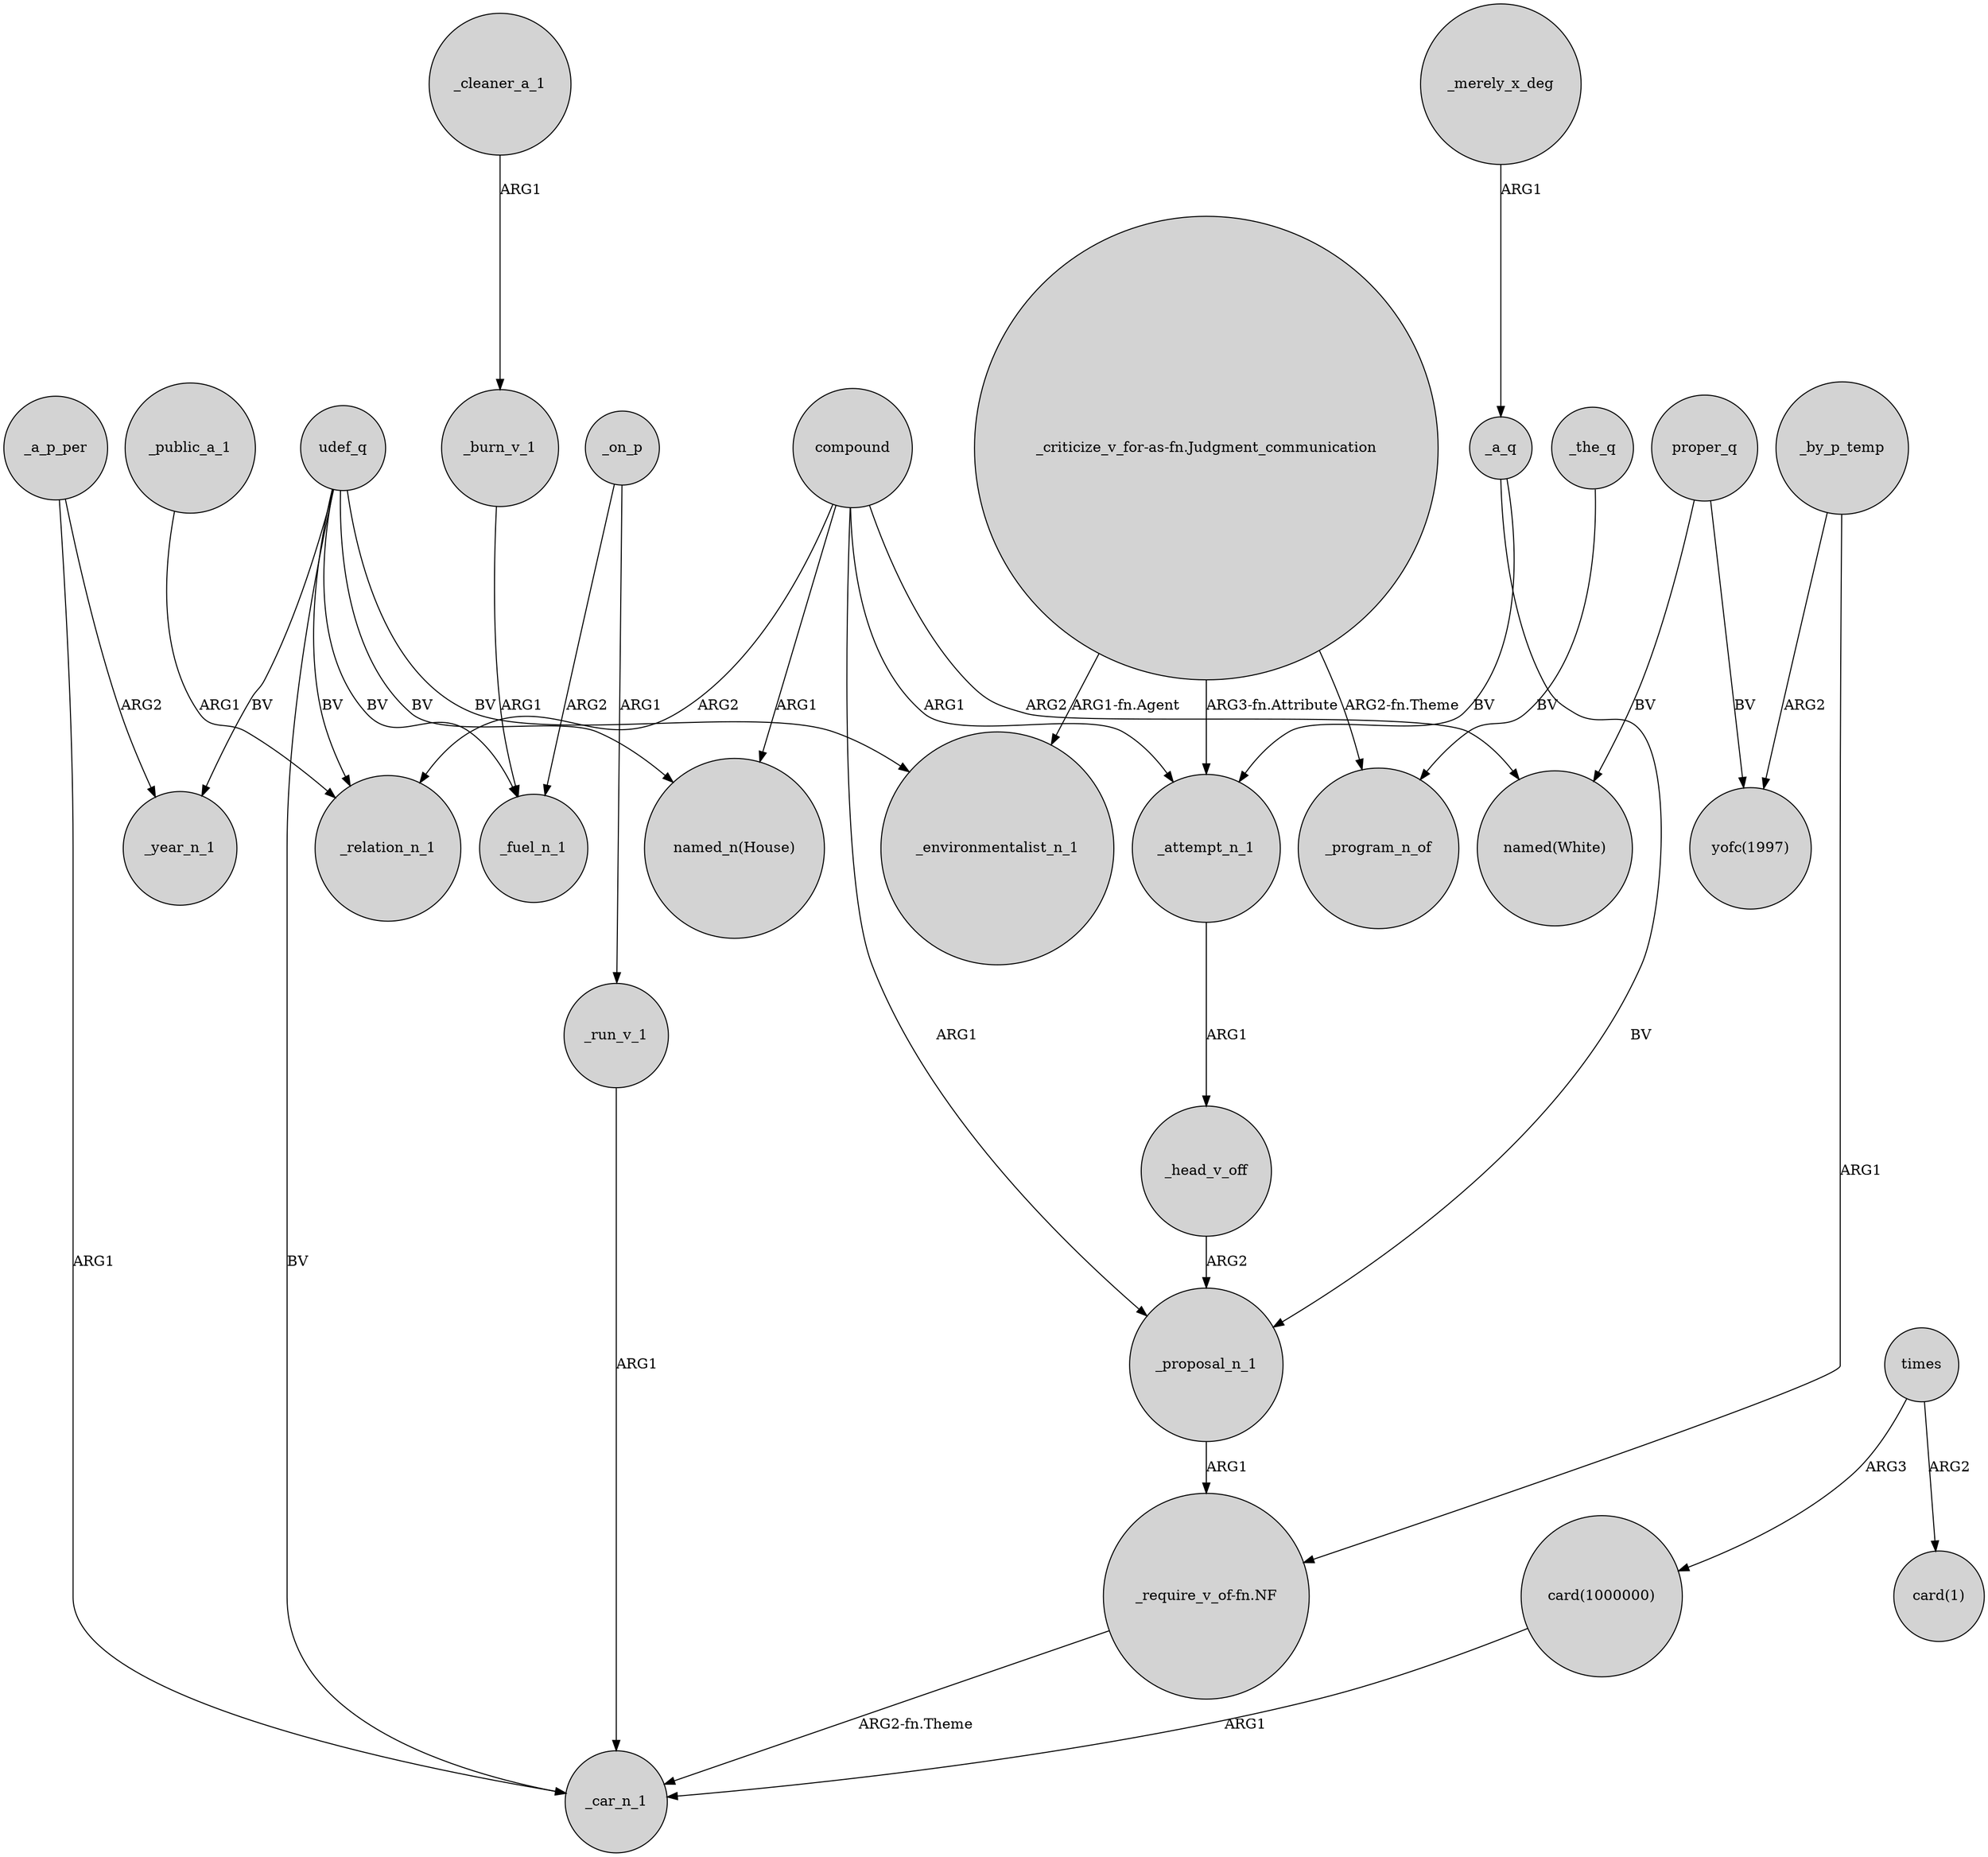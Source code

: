 digraph {
	node [shape=circle style=filled]
	udef_q -> "named_n(House)" [label=BV]
	_burn_v_1 -> _fuel_n_1 [label=ARG1]
	_public_a_1 -> _relation_n_1 [label=ARG1]
	_a_p_per -> _year_n_1 [label=ARG2]
	compound -> _attempt_n_1 [label=ARG1]
	compound -> "named(White)" [label=ARG2]
	_attempt_n_1 -> _head_v_off [label=ARG1]
	_a_p_per -> _car_n_1 [label=ARG1]
	_merely_x_deg -> _a_q [label=ARG1]
	_on_p -> _fuel_n_1 [label=ARG2]
	"_criticize_v_for-as-fn.Judgment_communication" -> _attempt_n_1 [label="ARG3-fn.Attribute"]
	compound -> "named_n(House)" [label=ARG1]
	_a_q -> _attempt_n_1 [label=BV]
	_proposal_n_1 -> "_require_v_of-fn.NF" [label=ARG1]
	_run_v_1 -> _car_n_1 [label=ARG1]
	_head_v_off -> _proposal_n_1 [label=ARG2]
	_cleaner_a_1 -> _burn_v_1 [label=ARG1]
	proper_q -> "named(White)" [label=BV]
	_on_p -> _run_v_1 [label=ARG1]
	times -> "card(1)" [label=ARG2]
	"_require_v_of-fn.NF" -> _car_n_1 [label="ARG2-fn.Theme"]
	"_criticize_v_for-as-fn.Judgment_communication" -> _environmentalist_n_1 [label="ARG1-fn.Agent"]
	times -> "card(1000000)" [label=ARG3]
	compound -> _relation_n_1 [label=ARG2]
	_the_q -> _program_n_of [label=BV]
	_by_p_temp -> "yofc(1997)" [label=ARG2]
	proper_q -> "yofc(1997)" [label=BV]
	udef_q -> _relation_n_1 [label=BV]
	udef_q -> _car_n_1 [label=BV]
	udef_q -> _year_n_1 [label=BV]
	_by_p_temp -> "_require_v_of-fn.NF" [label=ARG1]
	udef_q -> _fuel_n_1 [label=BV]
	compound -> _proposal_n_1 [label=ARG1]
	"card(1000000)" -> _car_n_1 [label=ARG1]
	"_criticize_v_for-as-fn.Judgment_communication" -> _program_n_of [label="ARG2-fn.Theme"]
	udef_q -> _environmentalist_n_1 [label=BV]
	_a_q -> _proposal_n_1 [label=BV]
}

